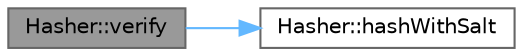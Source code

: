 digraph "Hasher::verify"
{
 // LATEX_PDF_SIZE
  bgcolor="transparent";
  edge [fontname=Helvetica,fontsize=10,labelfontname=Helvetica,labelfontsize=10];
  node [fontname=Helvetica,fontsize=10,shape=box,height=0.2,width=0.4];
  rankdir="LR";
  Node1 [id="Node000001",label="Hasher::verify",height=0.2,width=0.4,color="gray40", fillcolor="grey60", style="filled", fontcolor="black",tooltip="Xác thực mật khẩu."];
  Node1 -> Node2 [id="edge1_Node000001_Node000002",color="steelblue1",style="solid",tooltip=" "];
  Node2 [id="Node000002",label="Hasher::hashWithSalt",height=0.2,width=0.4,color="grey40", fillcolor="white", style="filled",URL="$class_hasher.html#a5726bf416c887088e25fadab2aab5b20",tooltip="Băm mật khẩu với thuật toán SHA-256 tùy chỉnh."];
}

